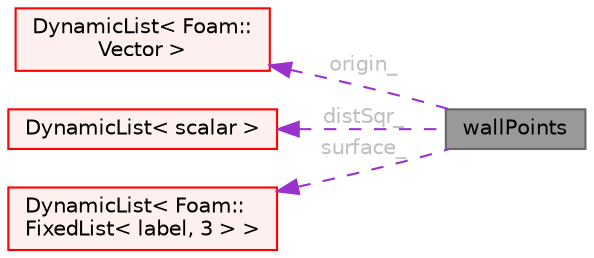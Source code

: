 digraph "wallPoints"
{
 // LATEX_PDF_SIZE
  bgcolor="transparent";
  edge [fontname=Helvetica,fontsize=10,labelfontname=Helvetica,labelfontsize=10];
  node [fontname=Helvetica,fontsize=10,shape=box,height=0.2,width=0.4];
  rankdir="LR";
  Node1 [id="Node000001",label="wallPoints",height=0.2,width=0.4,color="gray40", fillcolor="grey60", style="filled", fontcolor="black",tooltip="For use with FaceCellWave. Determines topological distance to starting faces."];
  Node2 -> Node1 [id="edge1_Node000001_Node000002",dir="back",color="darkorchid3",style="dashed",tooltip=" ",label=" origin_",fontcolor="grey" ];
  Node2 [id="Node000002",label="DynamicList\< Foam::\lVector \>",height=0.2,width=0.4,color="red", fillcolor="#FFF0F0", style="filled",URL="$classFoam_1_1DynamicList.html",tooltip=" "];
  Node7 -> Node1 [id="edge2_Node000001_Node000007",dir="back",color="darkorchid3",style="dashed",tooltip=" ",label=" distSqr_",fontcolor="grey" ];
  Node7 [id="Node000007",label="DynamicList\< scalar \>",height=0.2,width=0.4,color="red", fillcolor="#FFF0F0", style="filled",URL="$classFoam_1_1DynamicList.html",tooltip=" "];
  Node9 -> Node1 [id="edge3_Node000001_Node000009",dir="back",color="darkorchid3",style="dashed",tooltip=" ",label=" surface_",fontcolor="grey" ];
  Node9 [id="Node000009",label="DynamicList\< Foam::\lFixedList\< label, 3 \> \>",height=0.2,width=0.4,color="red", fillcolor="#FFF0F0", style="filled",URL="$classFoam_1_1DynamicList.html",tooltip=" "];
}
